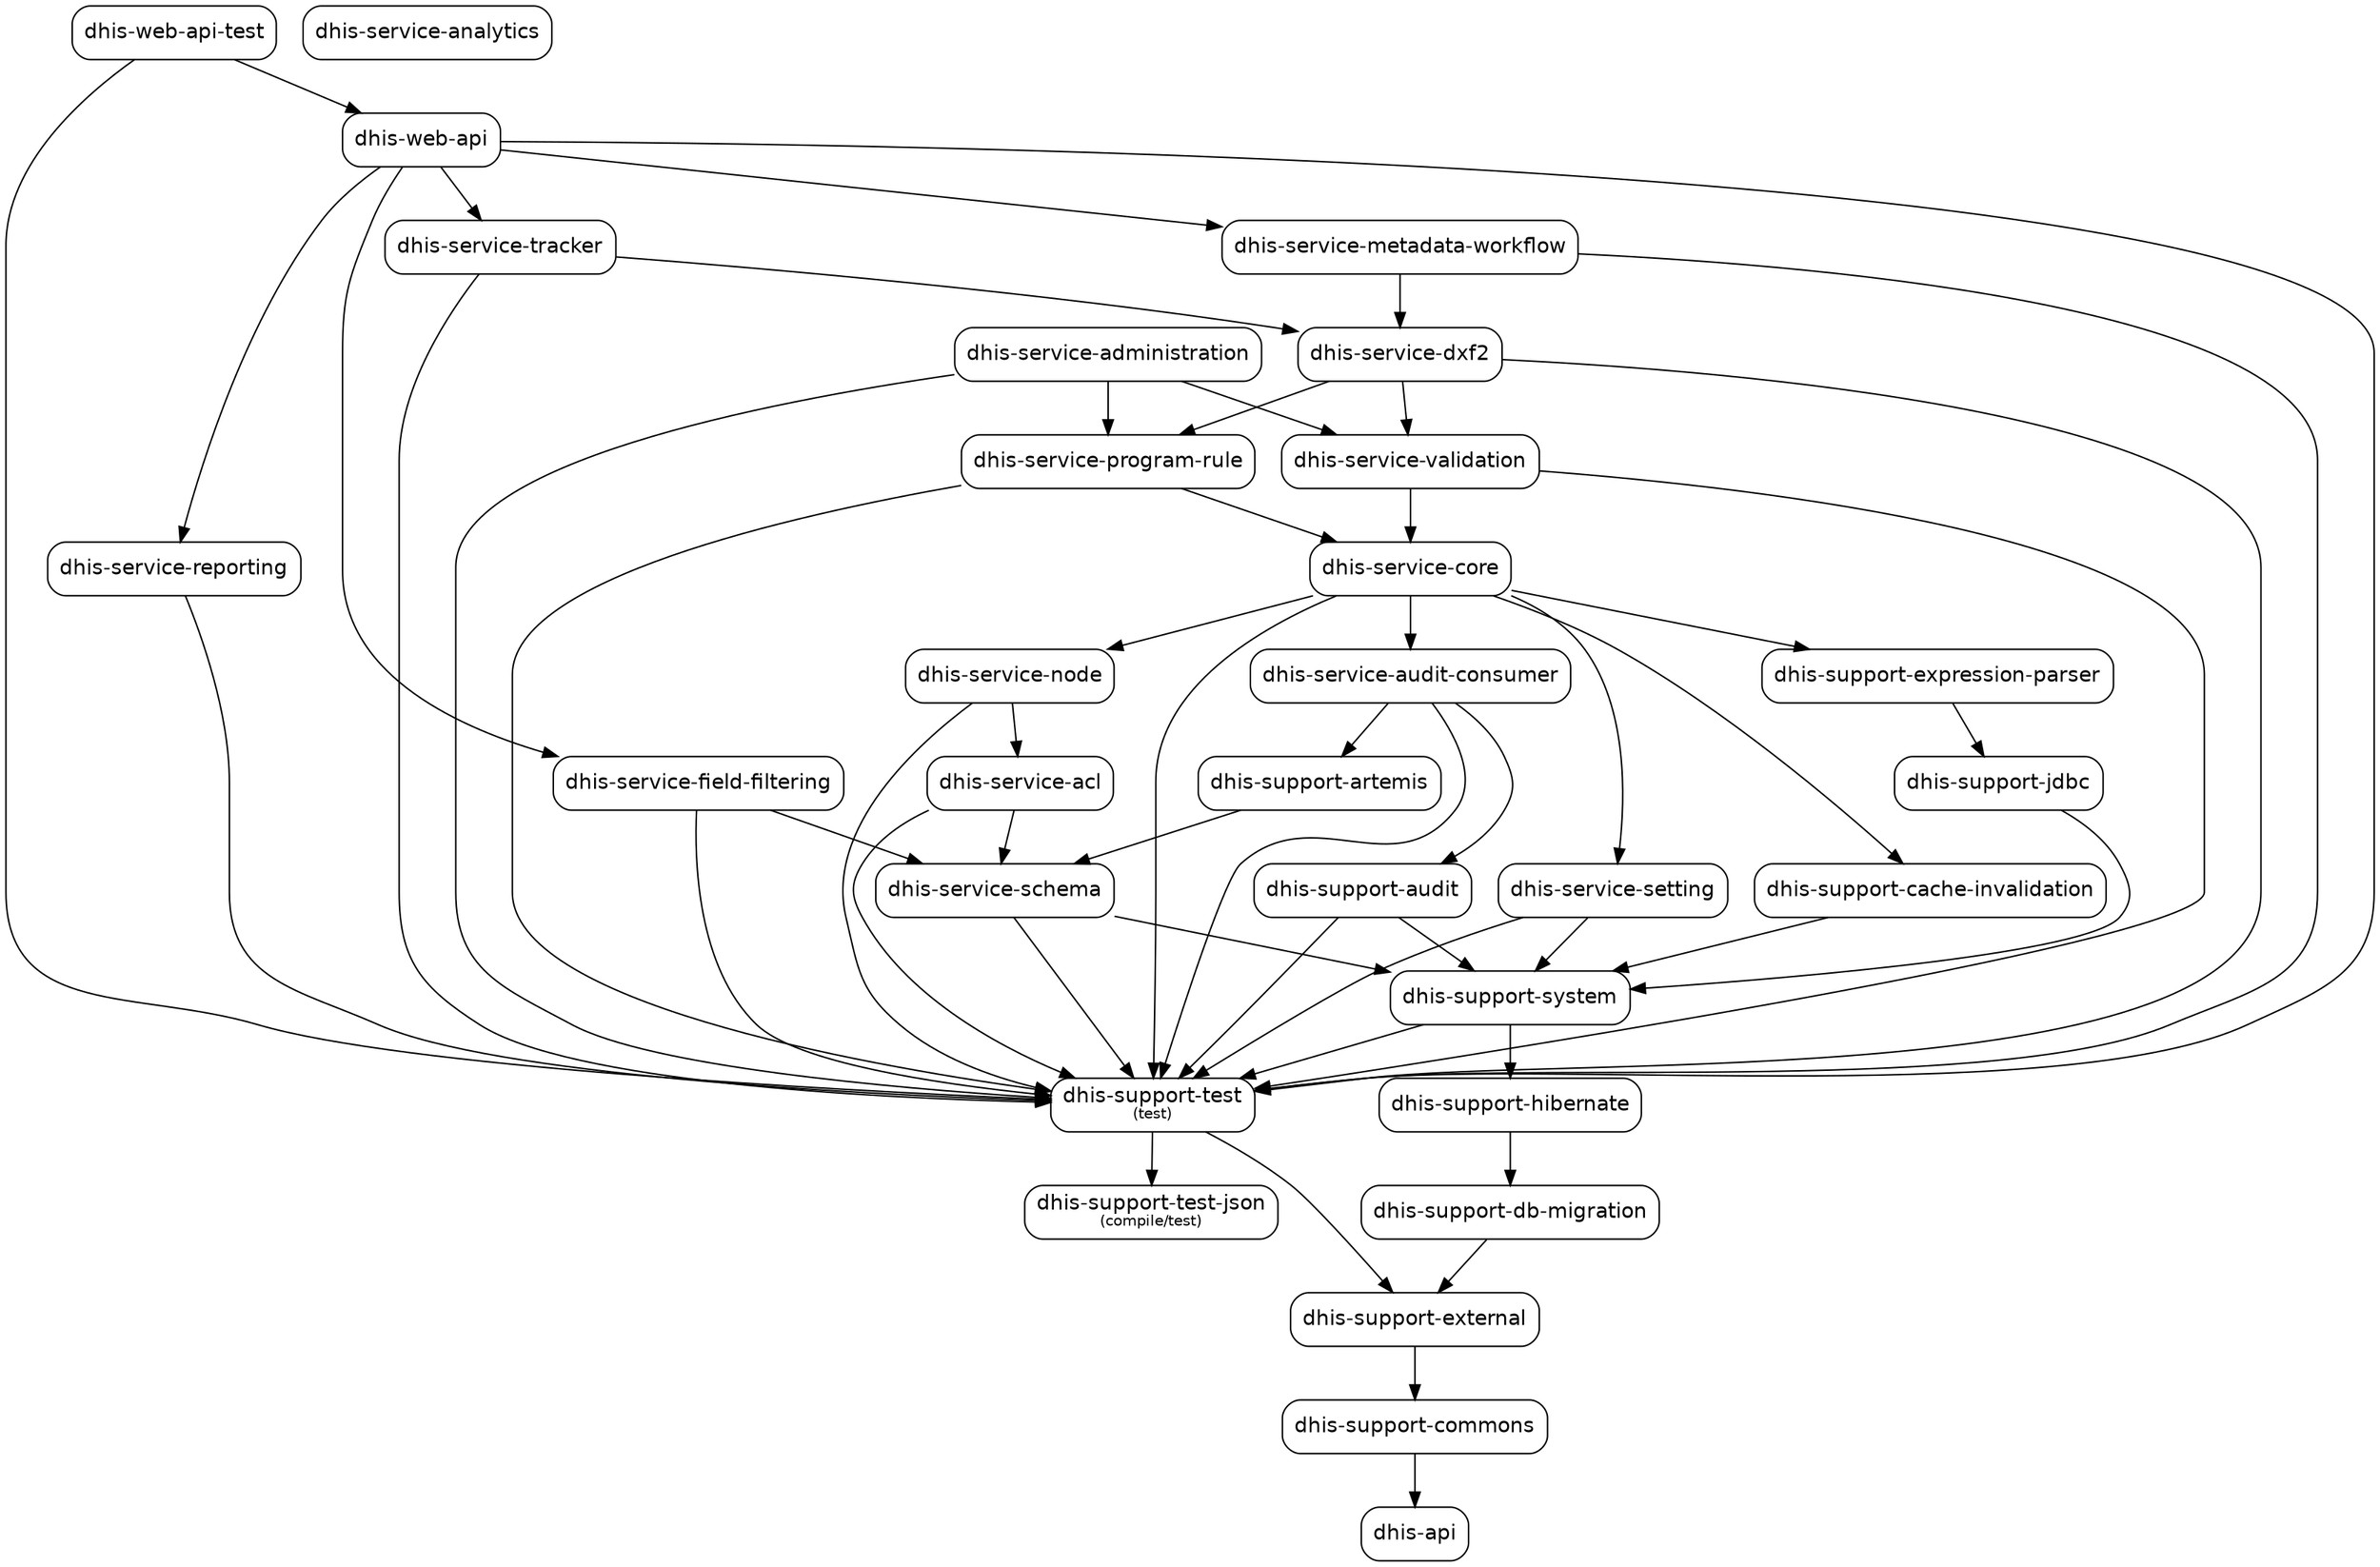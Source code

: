 digraph "dhis" {
  node [shape="box",style="rounded",fontname="Helvetica",fontsize="14"]
  edge [fontsize="10",fontname="Helvetica"]

  // Node Definitions:
  "org.hisp.dhis:dhis-support-commons:jar"[label=<dhis-support-commons>]
  "org.hisp.dhis:dhis-api:jar"[label=<dhis-api>]
  "org.hisp.dhis:dhis-support-external:jar"[label=<dhis-support-external>]
  "org.hisp.dhis:dhis-support-db-migration:jar"[label=<dhis-support-db-migration>]
  "org.hisp.dhis:dhis-support-hibernate:jar"[label=<dhis-support-hibernate>]
  "org.hisp.dhis:dhis-support-test:jar"[label=<dhis-support-test<font point-size="10"><br/>(test)</font>>]
  "org.hisp.dhis:dhis-support-test-json:jar"[label=<dhis-support-test-json<font point-size="10"><br/>(compile/test)</font>>]
  "org.hisp.dhis:dhis-support-system:jar"[label=<dhis-support-system>]
  "org.hisp.dhis:dhis-service-schema:jar"[label=<dhis-service-schema>]
  "org.hisp.dhis:dhis-service-setting:jar"[label=<dhis-service-setting>]
  "org.hisp.dhis:dhis-service-acl:jar"[label=<dhis-service-acl>]
  "org.hisp.dhis:dhis-support-artemis:jar"[label=<dhis-support-artemis>]
  "org.hisp.dhis:dhis-support-audit:jar"[label=<dhis-support-audit>]
  "org.hisp.dhis:dhis-service-audit-consumer:jar"[label=<dhis-service-audit-consumer>]
  "org.hisp.dhis:dhis-service-node:jar"[label=<dhis-service-node>]
  "org.hisp.dhis:dhis-service-field-filtering:jar"[label=<dhis-service-field-filtering>]
  "org.hisp.dhis:dhis-support-jdbc:jar"[label=<dhis-support-jdbc>]
  "org.hisp.dhis:dhis-support-expression-parser:jar"[label=<dhis-support-expression-parser>]
  "org.hisp.dhis:dhis-support-cache-invalidation:jar"[label=<dhis-support-cache-invalidation>]
  "org.hisp.dhis:dhis-service-core:jar"[label=<dhis-service-core>]
  "org.hisp.dhis:dhis-service-validation:jar"[label=<dhis-service-validation>]
  "org.hisp.dhis:dhis-service-program-rule:jar"[label=<dhis-service-program-rule>]
  "org.hisp.dhis:dhis-service-administration:jar"[label=<dhis-service-administration>]
  "org.hisp.dhis:dhis-service-dxf2:jar"[label=<dhis-service-dxf2>]
  "org.hisp.dhis:dhis-service-metadata-workflow:jar"[label=<dhis-service-metadata-workflow>]
  "org.hisp.dhis:dhis-service-analytics:jar"[label=<dhis-service-analytics>]
  "org.hisp.dhis:dhis-service-tracker:jar"[label=<dhis-service-tracker>]
  "org.hisp.dhis:dhis-service-reporting:jar"[label=<dhis-service-reporting>]
  "org.hisp.dhis:dhis-web-api:jar"[label=<dhis-web-api>]
  "org.hisp.dhis:dhis-web-api-test:jar"[label=<dhis-web-api-test>]

  // Edge Definitions:
  "org.hisp.dhis:dhis-support-commons:jar" -> "org.hisp.dhis:dhis-api:jar"
  "org.hisp.dhis:dhis-support-external:jar" -> "org.hisp.dhis:dhis-support-commons:jar"
  "org.hisp.dhis:dhis-support-db-migration:jar" -> "org.hisp.dhis:dhis-support-external:jar"
  "org.hisp.dhis:dhis-support-hibernate:jar" -> "org.hisp.dhis:dhis-support-db-migration:jar"
  "org.hisp.dhis:dhis-support-test:jar" -> "org.hisp.dhis:dhis-support-test-json:jar"
  "org.hisp.dhis:dhis-support-test:jar" -> "org.hisp.dhis:dhis-support-external:jar"
  "org.hisp.dhis:dhis-support-system:jar" -> "org.hisp.dhis:dhis-support-hibernate:jar"
  "org.hisp.dhis:dhis-support-system:jar" -> "org.hisp.dhis:dhis-support-test:jar"
  "org.hisp.dhis:dhis-service-schema:jar" -> "org.hisp.dhis:dhis-support-test:jar"
  "org.hisp.dhis:dhis-service-schema:jar" -> "org.hisp.dhis:dhis-support-system:jar"
  "org.hisp.dhis:dhis-service-setting:jar" -> "org.hisp.dhis:dhis-support-test:jar"
  "org.hisp.dhis:dhis-service-setting:jar" -> "org.hisp.dhis:dhis-support-system:jar"
  "org.hisp.dhis:dhis-service-acl:jar" -> "org.hisp.dhis:dhis-service-schema:jar"
  "org.hisp.dhis:dhis-service-acl:jar" -> "org.hisp.dhis:dhis-support-test:jar"
  "org.hisp.dhis:dhis-support-artemis:jar" -> "org.hisp.dhis:dhis-service-schema:jar"
  "org.hisp.dhis:dhis-support-audit:jar" -> "org.hisp.dhis:dhis-support-system:jar"
  "org.hisp.dhis:dhis-support-audit:jar" -> "org.hisp.dhis:dhis-support-test:jar"
  "org.hisp.dhis:dhis-service-audit-consumer:jar" -> "org.hisp.dhis:dhis-support-artemis:jar"
  "org.hisp.dhis:dhis-service-audit-consumer:jar" -> "org.hisp.dhis:dhis-support-audit:jar"
  "org.hisp.dhis:dhis-service-audit-consumer:jar" -> "org.hisp.dhis:dhis-support-test:jar"
  "org.hisp.dhis:dhis-service-node:jar" -> "org.hisp.dhis:dhis-service-acl:jar"
  "org.hisp.dhis:dhis-service-node:jar" -> "org.hisp.dhis:dhis-support-test:jar"
  "org.hisp.dhis:dhis-service-field-filtering:jar" -> "org.hisp.dhis:dhis-support-test:jar"
  "org.hisp.dhis:dhis-service-field-filtering:jar" -> "org.hisp.dhis:dhis-service-schema:jar"
  "org.hisp.dhis:dhis-support-jdbc:jar" -> "org.hisp.dhis:dhis-support-system:jar"
  "org.hisp.dhis:dhis-support-expression-parser:jar" -> "org.hisp.dhis:dhis-support-jdbc:jar"
  "org.hisp.dhis:dhis-support-cache-invalidation:jar" -> "org.hisp.dhis:dhis-support-system:jar"
  "org.hisp.dhis:dhis-service-core:jar" -> "org.hisp.dhis:dhis-service-setting:jar"
  "org.hisp.dhis:dhis-service-core:jar" -> "org.hisp.dhis:dhis-service-node:jar"
  "org.hisp.dhis:dhis-service-core:jar" -> "org.hisp.dhis:dhis-service-audit-consumer:jar"
  "org.hisp.dhis:dhis-service-core:jar" -> "org.hisp.dhis:dhis-support-expression-parser:jar"
  "org.hisp.dhis:dhis-service-core:jar" -> "org.hisp.dhis:dhis-support-test:jar"
  "org.hisp.dhis:dhis-service-core:jar" -> "org.hisp.dhis:dhis-support-cache-invalidation:jar"
  "org.hisp.dhis:dhis-service-validation:jar" -> "org.hisp.dhis:dhis-service-core:jar"
  "org.hisp.dhis:dhis-service-validation:jar" -> "org.hisp.dhis:dhis-support-test:jar"
  "org.hisp.dhis:dhis-service-program-rule:jar" -> "org.hisp.dhis:dhis-service-core:jar"
  "org.hisp.dhis:dhis-service-program-rule:jar" -> "org.hisp.dhis:dhis-support-test:jar"
  "org.hisp.dhis:dhis-service-administration:jar" -> "org.hisp.dhis:dhis-service-validation:jar"
  "org.hisp.dhis:dhis-service-administration:jar" -> "org.hisp.dhis:dhis-service-program-rule:jar"
  "org.hisp.dhis:dhis-service-administration:jar" -> "org.hisp.dhis:dhis-support-test:jar"
  "org.hisp.dhis:dhis-service-dxf2:jar" -> "org.hisp.dhis:dhis-service-program-rule:jar"
  "org.hisp.dhis:dhis-service-dxf2:jar" -> "org.hisp.dhis:dhis-service-validation:jar"
  "org.hisp.dhis:dhis-service-dxf2:jar" -> "org.hisp.dhis:dhis-support-test:jar"
  "org.hisp.dhis:dhis-service-metadata-workflow:jar" -> "org.hisp.dhis:dhis-service-dxf2:jar"
  "org.hisp.dhis:dhis-service-metadata-workflow:jar" -> "org.hisp.dhis:dhis-support-test:jar"
  "org.hisp.dhis:dhis-service-tracker:jar" -> "org.hisp.dhis:dhis-service-dxf2:jar"
  "org.hisp.dhis:dhis-service-tracker:jar" -> "org.hisp.dhis:dhis-support-test:jar"
  "org.hisp.dhis:dhis-service-reporting:jar" -> "org.hisp.dhis:dhis-support-test:jar"
  "org.hisp.dhis:dhis-web-api:jar" -> "org.hisp.dhis:dhis-service-metadata-workflow:jar"
  "org.hisp.dhis:dhis-web-api:jar" -> "org.hisp.dhis:dhis-service-reporting:jar"
  "org.hisp.dhis:dhis-web-api:jar" -> "org.hisp.dhis:dhis-service-tracker:jar"
  "org.hisp.dhis:dhis-web-api:jar" -> "org.hisp.dhis:dhis-service-field-filtering:jar"
  "org.hisp.dhis:dhis-web-api:jar" -> "org.hisp.dhis:dhis-support-test:jar"
  "org.hisp.dhis:dhis-web-api-test:jar" -> "org.hisp.dhis:dhis-web-api:jar"
  "org.hisp.dhis:dhis-web-api-test:jar" -> "org.hisp.dhis:dhis-support-test:jar"
}
